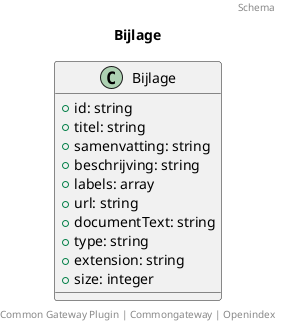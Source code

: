 @startuml
title: Bijlage
footer: Common Gateway Plugin | Commongateway | Openindex 
header: Schema

class Bijlage {
  + id: string
  + titel: string
  + samenvatting: string
  + beschrijving: string
  + labels: array
  + url: string
  + documentText: string
  + type: string
  + extension: string
  + size: integer
}
@enduml
